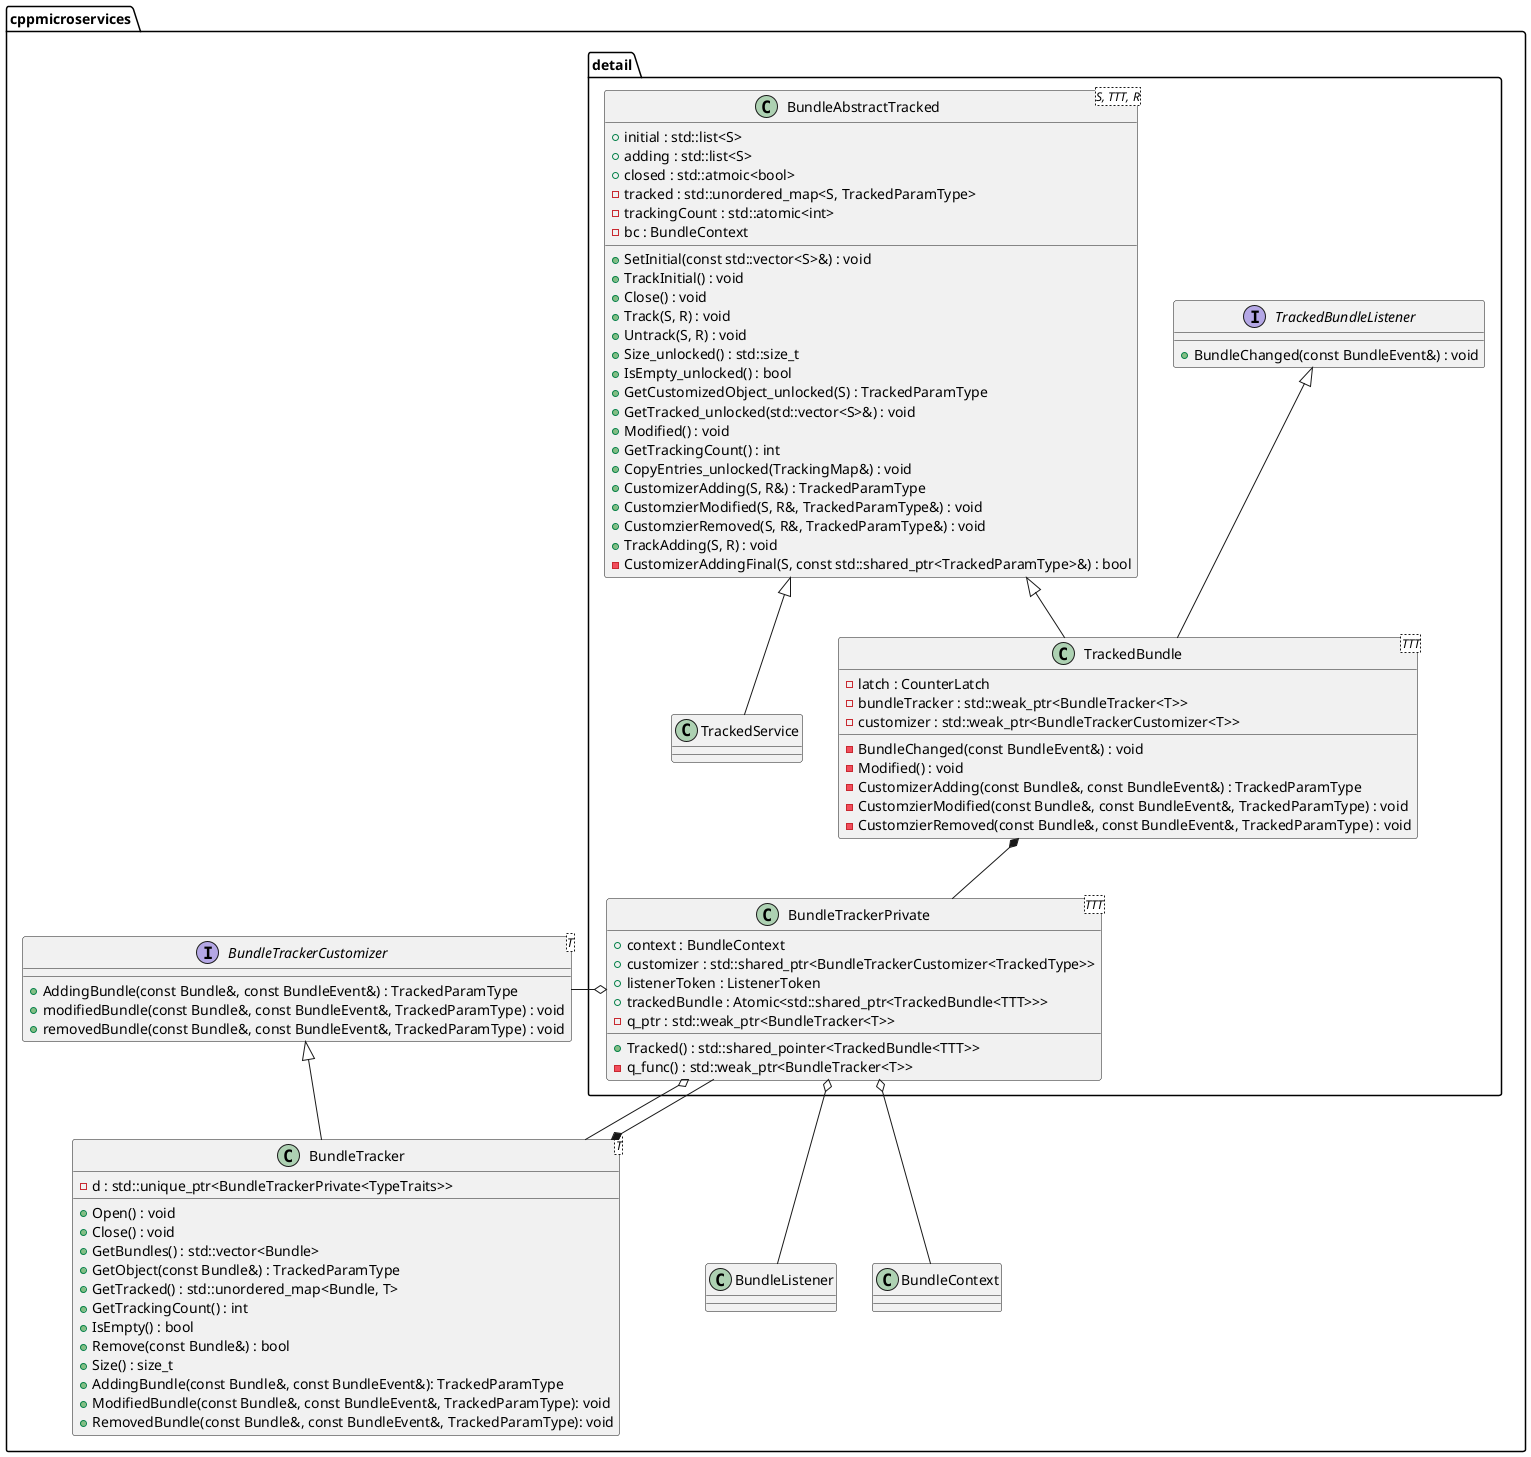 @startuml class_diagram
package cppmicroservices {
    
    class "BundleListener" as BL
    class "BundleContext" as BC

    class "BundleTracker" as BT<T> {
        - d : std::unique_ptr<BundleTrackerPrivate<TypeTraits>>
        + Open() : void
        + Close() : void
        + GetBundles() : std::vector<Bundle>
        + GetObject(const Bundle&) : TrackedParamType
        + GetTracked() : std::unordered_map<Bundle, T>
        + GetTrackingCount() : int
        + IsEmpty() : bool
        + Remove(const Bundle&) : bool
        + Size() : size_t
        + AddingBundle(const Bundle&, const BundleEvent&): TrackedParamType
        + ModifiedBundle(const Bundle&, const BundleEvent&, TrackedParamType): void
        + RemovedBundle(const Bundle&, const BundleEvent&, TrackedParamType): void
    }
    interface "BundleTrackerCustomizer" as BTC<T> {
        + AddingBundle(const Bundle&, const BundleEvent&) : TrackedParamType 
        + modifiedBundle(const Bundle&, const BundleEvent&, TrackedParamType) : void
        + removedBundle(const Bundle&, const BundleEvent&, TrackedParamType) : void
    }
    
    package detail {
        class "BundleTrackerPrivate" as BTP<TTT> {
            + context : BundleContext
            + customizer : std::shared_ptr<BundleTrackerCustomizer<TrackedType>>
            + listenerToken : ListenerToken
            + trackedBundle : Atomic<std::shared_ptr<TrackedBundle<TTT>>>
            + Tracked() : std::shared_pointer<TrackedBundle<TTT>>
            - q_func() : std::weak_ptr<BundleTracker<T>>
            - q_ptr : std::weak_ptr<BundleTracker<T>>
        }
        interface "TrackedBundleListener" as TBL {
            + BundleChanged(const BundleEvent&) : void
        }
        class "TrackedBundle" as TB<TTT> {
            - latch : CounterLatch
            - bundleTracker : std::weak_ptr<BundleTracker<T>>
            - customizer : std::weak_ptr<BundleTrackerCustomizer<T>>

            - BundleChanged(const BundleEvent&) : void
            - Modified() : void
            - CustomizerAdding(const Bundle&, const BundleEvent&) : TrackedParamType
            - CustomzierModified(const Bundle&, const BundleEvent&, TrackedParamType) : void
            - CustomzierRemoved(const Bundle&, const BundleEvent&, TrackedParamType) : void
        
        }
        class "TrackedService" as TS
        class "BundleAbstractTracked" as BAT <S, TTT, R> {
            + SetInitial(const std::vector~<S>&) : void
            + TrackInitial() : void
            + Close() : void
            + Track(S, R) : void
            + Untrack(S, R) : void
            + Size_unlocked() : std::size_t
            + IsEmpty_unlocked() : bool
            + GetCustomizedObject_unlocked(S) : TrackedParamType
            + GetTracked_unlocked(std::vector~<S>&) : void
            + Modified() : void
            + GetTrackingCount() : int
            + CopyEntries_unlocked(TrackingMap&) : void
            + CustomizerAdding(S, R&) : TrackedParamType
            + CustomzierModified(S, R&, TrackedParamType&) : void
            + CustomzierRemoved(S, R&, TrackedParamType&) : void
            + TrackAdding(S, R) : void
            + initial : std::list~<S>
            + adding : std::list~<S>
            + closed : std::atmoic<bool>
            - tracked : std::unordered_map<S, TrackedParamType>
            - trackingCount : std::atomic<int>
            - bc : BundleContext
            - CustomizerAddingFinal(S, const std::shared_ptr<TrackedParamType>&) : bool
        }
    }
    BTC <|-- BT
    BT *-- BTP
    BTP o-- BT
    BAT <|-- TB
    TBL <|-- TB
    TB *-- BTP
    BTP o-- BC
    BTP o-- BL
    BTP o-- BTC
    BAT <|-- TS

}
@enduml
